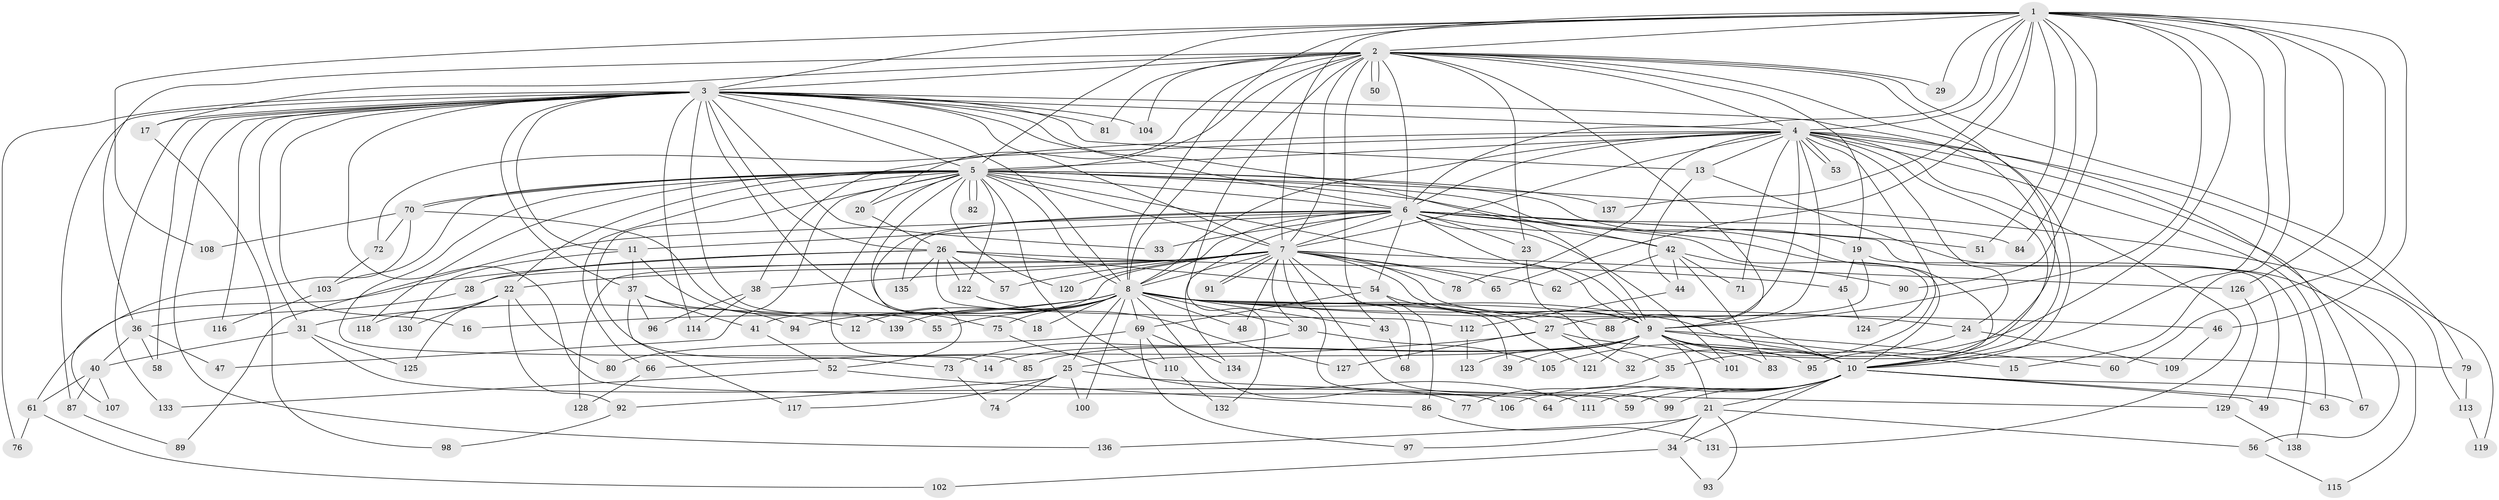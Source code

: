// Generated by graph-tools (version 1.1) at 2025/01/03/09/25 03:01:31]
// undirected, 139 vertices, 303 edges
graph export_dot {
graph [start="1"]
  node [color=gray90,style=filled];
  1;
  2;
  3;
  4;
  5;
  6;
  7;
  8;
  9;
  10;
  11;
  12;
  13;
  14;
  15;
  16;
  17;
  18;
  19;
  20;
  21;
  22;
  23;
  24;
  25;
  26;
  27;
  28;
  29;
  30;
  31;
  32;
  33;
  34;
  35;
  36;
  37;
  38;
  39;
  40;
  41;
  42;
  43;
  44;
  45;
  46;
  47;
  48;
  49;
  50;
  51;
  52;
  53;
  54;
  55;
  56;
  57;
  58;
  59;
  60;
  61;
  62;
  63;
  64;
  65;
  66;
  67;
  68;
  69;
  70;
  71;
  72;
  73;
  74;
  75;
  76;
  77;
  78;
  79;
  80;
  81;
  82;
  83;
  84;
  85;
  86;
  87;
  88;
  89;
  90;
  91;
  92;
  93;
  94;
  95;
  96;
  97;
  98;
  99;
  100;
  101;
  102;
  103;
  104;
  105;
  106;
  107;
  108;
  109;
  110;
  111;
  112;
  113;
  114;
  115;
  116;
  117;
  118;
  119;
  120;
  121;
  122;
  123;
  124;
  125;
  126;
  127;
  128;
  129;
  130;
  131;
  132;
  133;
  134;
  135;
  136;
  137;
  138;
  139;
  1 -- 2;
  1 -- 3;
  1 -- 4;
  1 -- 5;
  1 -- 6;
  1 -- 7;
  1 -- 8;
  1 -- 9;
  1 -- 10;
  1 -- 15;
  1 -- 29;
  1 -- 46;
  1 -- 51;
  1 -- 60;
  1 -- 65;
  1 -- 84;
  1 -- 90;
  1 -- 105;
  1 -- 108;
  1 -- 126;
  1 -- 137;
  2 -- 3;
  2 -- 4;
  2 -- 5;
  2 -- 6;
  2 -- 7;
  2 -- 8;
  2 -- 9;
  2 -- 10;
  2 -- 17;
  2 -- 19;
  2 -- 20;
  2 -- 23;
  2 -- 29;
  2 -- 36;
  2 -- 43;
  2 -- 50;
  2 -- 50;
  2 -- 79;
  2 -- 81;
  2 -- 95;
  2 -- 104;
  2 -- 132;
  3 -- 4;
  3 -- 5;
  3 -- 6;
  3 -- 7;
  3 -- 8;
  3 -- 9;
  3 -- 10;
  3 -- 11;
  3 -- 13;
  3 -- 16;
  3 -- 17;
  3 -- 26;
  3 -- 31;
  3 -- 33;
  3 -- 37;
  3 -- 55;
  3 -- 58;
  3 -- 64;
  3 -- 75;
  3 -- 76;
  3 -- 81;
  3 -- 87;
  3 -- 104;
  3 -- 114;
  3 -- 116;
  3 -- 133;
  3 -- 136;
  4 -- 5;
  4 -- 6;
  4 -- 7;
  4 -- 8;
  4 -- 9;
  4 -- 10;
  4 -- 13;
  4 -- 24;
  4 -- 32;
  4 -- 38;
  4 -- 53;
  4 -- 53;
  4 -- 56;
  4 -- 63;
  4 -- 67;
  4 -- 71;
  4 -- 72;
  4 -- 78;
  4 -- 88;
  4 -- 119;
  4 -- 131;
  5 -- 6;
  5 -- 7;
  5 -- 8;
  5 -- 9;
  5 -- 10;
  5 -- 14;
  5 -- 18;
  5 -- 19;
  5 -- 20;
  5 -- 22;
  5 -- 42;
  5 -- 47;
  5 -- 66;
  5 -- 70;
  5 -- 70;
  5 -- 73;
  5 -- 82;
  5 -- 82;
  5 -- 85;
  5 -- 103;
  5 -- 110;
  5 -- 113;
  5 -- 118;
  5 -- 120;
  5 -- 122;
  5 -- 137;
  6 -- 7;
  6 -- 8;
  6 -- 9;
  6 -- 10;
  6 -- 11;
  6 -- 23;
  6 -- 33;
  6 -- 42;
  6 -- 51;
  6 -- 52;
  6 -- 54;
  6 -- 84;
  6 -- 89;
  6 -- 101;
  6 -- 124;
  6 -- 134;
  6 -- 135;
  6 -- 138;
  7 -- 8;
  7 -- 9;
  7 -- 10;
  7 -- 22;
  7 -- 28;
  7 -- 30;
  7 -- 38;
  7 -- 41;
  7 -- 48;
  7 -- 57;
  7 -- 59;
  7 -- 62;
  7 -- 65;
  7 -- 68;
  7 -- 78;
  7 -- 91;
  7 -- 91;
  7 -- 99;
  7 -- 120;
  7 -- 126;
  7 -- 128;
  8 -- 9;
  8 -- 10;
  8 -- 12;
  8 -- 16;
  8 -- 18;
  8 -- 24;
  8 -- 25;
  8 -- 27;
  8 -- 30;
  8 -- 31;
  8 -- 39;
  8 -- 43;
  8 -- 46;
  8 -- 48;
  8 -- 55;
  8 -- 69;
  8 -- 75;
  8 -- 77;
  8 -- 94;
  8 -- 100;
  8 -- 121;
  8 -- 139;
  9 -- 10;
  9 -- 14;
  9 -- 15;
  9 -- 21;
  9 -- 25;
  9 -- 39;
  9 -- 60;
  9 -- 83;
  9 -- 85;
  9 -- 95;
  9 -- 101;
  9 -- 121;
  9 -- 123;
  10 -- 21;
  10 -- 34;
  10 -- 49;
  10 -- 59;
  10 -- 63;
  10 -- 64;
  10 -- 67;
  10 -- 99;
  10 -- 106;
  10 -- 111;
  11 -- 12;
  11 -- 37;
  11 -- 130;
  13 -- 44;
  13 -- 115;
  17 -- 98;
  19 -- 27;
  19 -- 45;
  19 -- 49;
  20 -- 26;
  21 -- 34;
  21 -- 56;
  21 -- 93;
  21 -- 97;
  21 -- 136;
  22 -- 80;
  22 -- 92;
  22 -- 118;
  22 -- 125;
  22 -- 130;
  23 -- 35;
  24 -- 35;
  24 -- 109;
  25 -- 74;
  25 -- 92;
  25 -- 100;
  25 -- 117;
  25 -- 129;
  26 -- 28;
  26 -- 45;
  26 -- 54;
  26 -- 57;
  26 -- 61;
  26 -- 112;
  26 -- 122;
  26 -- 135;
  27 -- 32;
  27 -- 66;
  27 -- 79;
  27 -- 127;
  28 -- 36;
  30 -- 73;
  30 -- 105;
  31 -- 40;
  31 -- 106;
  31 -- 125;
  34 -- 93;
  34 -- 102;
  35 -- 77;
  36 -- 40;
  36 -- 47;
  36 -- 58;
  37 -- 41;
  37 -- 94;
  37 -- 96;
  37 -- 117;
  38 -- 96;
  38 -- 114;
  40 -- 61;
  40 -- 87;
  40 -- 107;
  41 -- 52;
  42 -- 44;
  42 -- 62;
  42 -- 71;
  42 -- 83;
  42 -- 90;
  43 -- 68;
  44 -- 112;
  45 -- 124;
  46 -- 109;
  52 -- 86;
  52 -- 133;
  54 -- 69;
  54 -- 86;
  54 -- 88;
  56 -- 115;
  61 -- 76;
  61 -- 102;
  66 -- 128;
  69 -- 80;
  69 -- 97;
  69 -- 110;
  69 -- 134;
  70 -- 72;
  70 -- 107;
  70 -- 108;
  70 -- 139;
  72 -- 103;
  73 -- 74;
  75 -- 111;
  79 -- 113;
  86 -- 131;
  87 -- 89;
  92 -- 98;
  103 -- 116;
  110 -- 132;
  112 -- 123;
  113 -- 119;
  122 -- 127;
  126 -- 129;
  129 -- 138;
}
